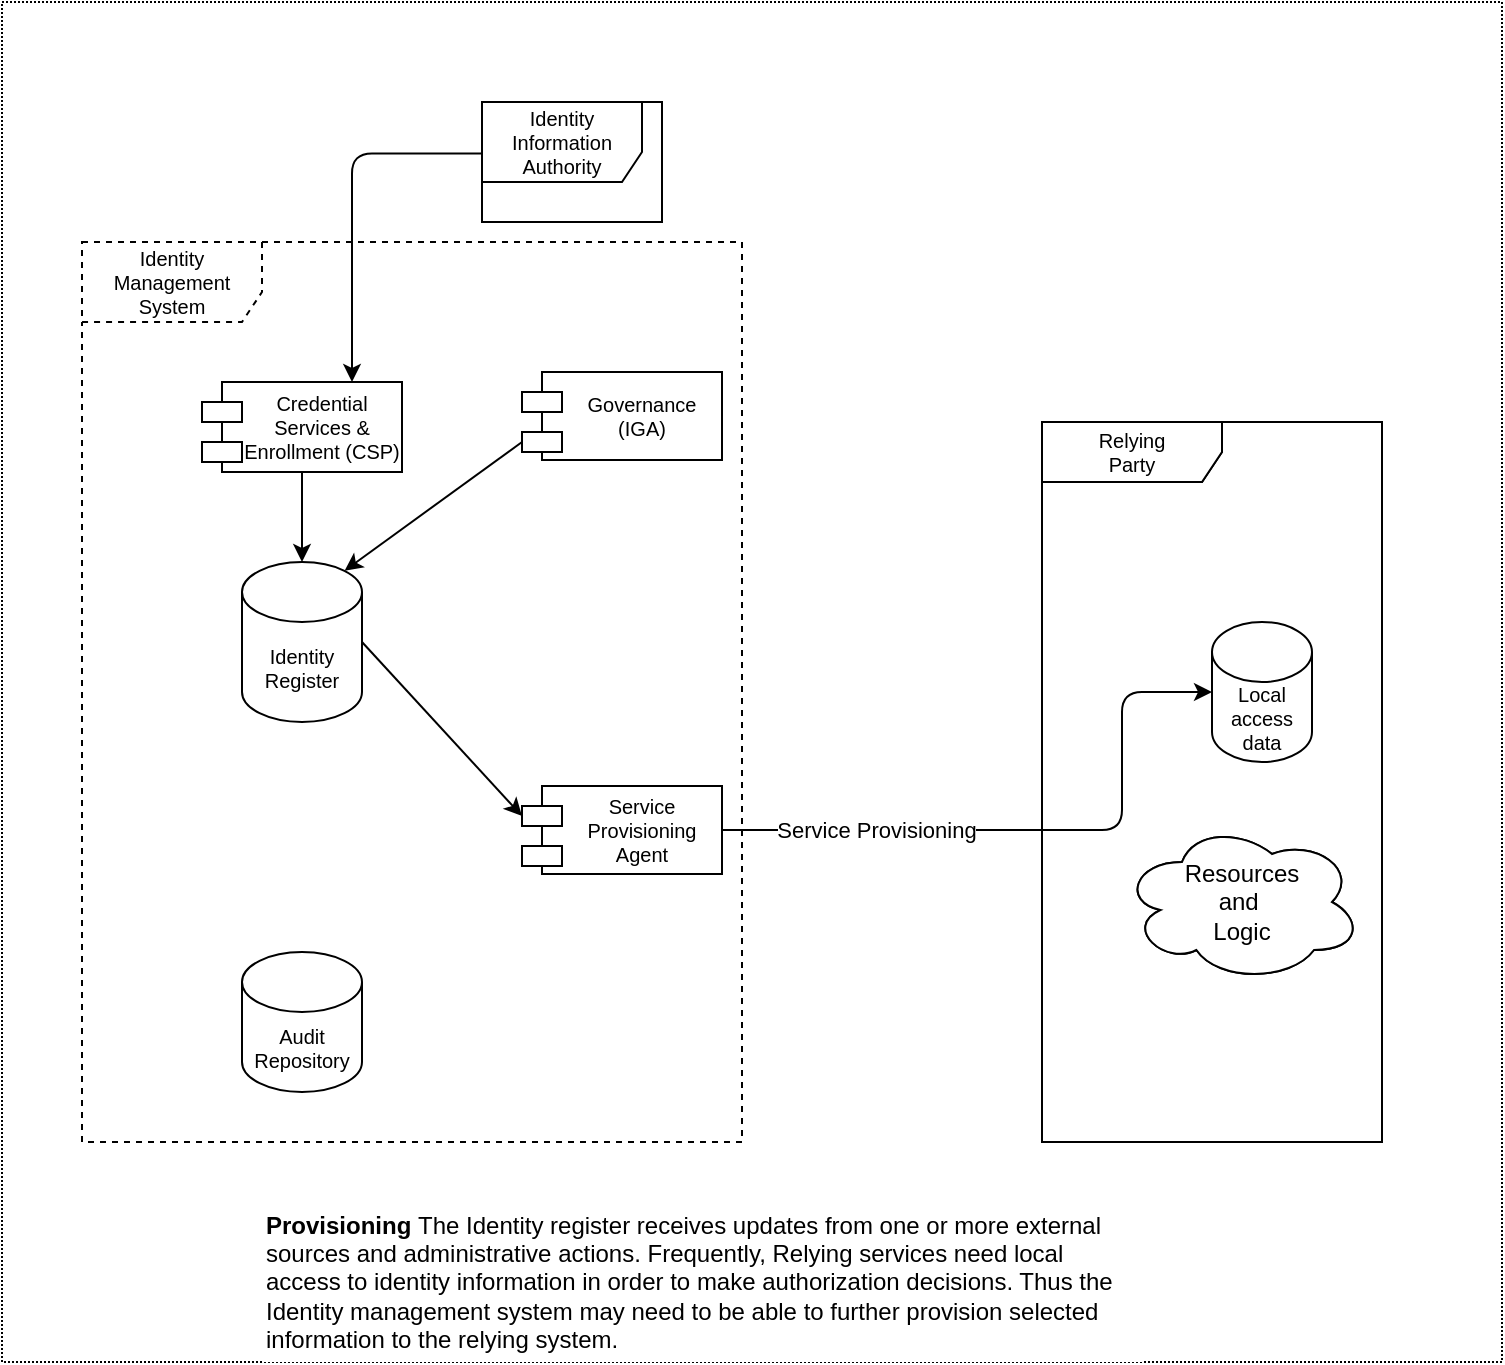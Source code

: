 <mxfile version="14.6.13" type="device"><diagram id="3MxPBEOFXovgiWnQYSQU" name="Page-1"><mxGraphModel dx="1106" dy="997" grid="1" gridSize="10" guides="1" tooltips="1" connect="1" arrows="1" fold="1" page="1" pageScale="1" pageWidth="850" pageHeight="1100" math="0" shadow="0"><root><mxCell id="0"/><mxCell id="H_V7B7Z-EGrKVJ_Lkc1i-1" value="border-large" parent="0"/><mxCell id="z5116HYtCAXQ4Vh0y6iY-52" value="" style="whiteSpace=wrap;html=1;dashed=1;dashPattern=1 1;fontSize=10;align=left;fillColor=none;" parent="H_V7B7Z-EGrKVJ_Lkc1i-1" vertex="1"><mxGeometry x="70" y="40" width="750" height="680" as="geometry"/></mxCell><mxCell id="H_V7B7Z-EGrKVJ_Lkc1i-4" value="Relying &lt;br style=&quot;font-size: 10px;&quot;&gt;Service" style="shape=umlFrame;whiteSpace=wrap;html=1;width=90;height=30;points=[[0,0.143],[0,0.286],[0,0.429],[0,0.572],[0,0.715],[0,0.858],[1,0.143],[1,0.286],[1,0.429],[1,0.572],[1,0.715],[1,0.858]];SnapToPoint=1;fontSize=10;" parent="H_V7B7Z-EGrKVJ_Lkc1i-1" vertex="1"><mxGeometry x="590" y="250" width="170" height="360" as="geometry"/></mxCell><mxCell id="H_V7B7Z-EGrKVJ_Lkc1i-8" value="border-small" parent="0" visible="0"/><mxCell id="H_V7B7Z-EGrKVJ_Lkc1i-9" value="" style="whiteSpace=wrap;html=1;dashed=1;dashPattern=1 1;fontSize=10;align=left;fillColor=none;" parent="H_V7B7Z-EGrKVJ_Lkc1i-8" vertex="1"><mxGeometry x="71" y="130" width="730" height="611" as="geometry"/></mxCell><mxCell id="z5116HYtCAXQ4Vh0y6iY-17" value="metadata-discovery" parent="0" visible="0"/><mxCell id="H_V7B7Z-EGrKVJ_Lkc1i-26" value="Metadata&#10;Mgmt" style="shape=module;align=left;spacingLeft=20;align=center;verticalAlign=middle;fontSize=10;" parent="z5116HYtCAXQ4Vh0y6iY-17" vertex="1"><mxGeometry x="331" y="278" width="100" height="44" as="geometry"/></mxCell><mxCell id="H_V7B7Z-EGrKVJ_Lkc1i-27" value="Discovery&#10;services" style="shape=module;align=left;spacingLeft=20;align=center;verticalAlign=middle;fontSize=10;" parent="z5116HYtCAXQ4Vh0y6iY-17" vertex="1"><mxGeometry x="331" y="330" width="100" height="44" as="geometry"/></mxCell><mxCell id="RwWVnudJju2Ek-YSJpPt-9" value="&lt;b&gt;Metadata and discovery&lt;/b&gt;&amp;nbsp;these two functions are involved with mutual recognition of the Identity Management System and Relying Service." style="text;html=1;strokeColor=none;align=left;verticalAlign=middle;whiteSpace=wrap;fillColor=#ffffff;" parent="z5116HYtCAXQ4Vh0y6iY-17" vertex="1"><mxGeometry x="200" y="640" width="440" height="70" as="geometry"/></mxCell><mxCell id="z5116HYtCAXQ4Vh0y6iY-35" value="authz" parent="0" visible="0"/><mxCell id="z5116HYtCAXQ4Vh0y6iY-34" value="&lt;b&gt;Authorization models vary &lt;/b&gt;Some relying services, perhaps most, perform authorization tasks internally.&amp;nbsp; The local nature of the protected resources often makes this appealing.&amp;nbsp; Sometimes authorization is a shared resource for many relying services.&amp;nbsp; Frequently user attributes help determine access." style="text;html=1;strokeColor=none;align=left;verticalAlign=middle;whiteSpace=wrap;fillColor=#ffffff;" parent="z5116HYtCAXQ4Vh0y6iY-35" vertex="1"><mxGeometry x="200" y="640" width="440" height="80" as="geometry"/></mxCell><mxCell id="z5116HYtCAXQ4Vh0y6iY-22" value="Attribute&#10;Provider" style="shape=module;align=left;spacingLeft=20;align=center;verticalAlign=middle;fontSize=10;" parent="z5116HYtCAXQ4Vh0y6iY-35" vertex="1"><mxGeometry x="330" y="538" width="100" height="44" as="geometry"/></mxCell><mxCell id="z5116HYtCAXQ4Vh0y6iY-47" value="AuthZ" style="edgeStyle=elbowEdgeStyle;orthogonalLoop=1;jettySize=auto;elbow=vertical;html=1;fontSize=10;startArrow=none;startFill=0;endArrow=classic;endFill=1;entryX=1;entryY=0.5;entryDx=0;entryDy=0;exitX=0.88;exitY=0.25;exitDx=0;exitDy=0;exitPerimeter=0;" parent="z5116HYtCAXQ4Vh0y6iY-35" source="H_V7B7Z-EGrKVJ_Lkc1i-5" target="z5116HYtCAXQ4Vh0y6iY-53" edge="1"><mxGeometry relative="1" as="geometry"><Array as="points"><mxPoint x="770" y="380"/><mxPoint x="760" y="430"/><mxPoint x="770" y="360"/><mxPoint x="620" y="380"/><mxPoint x="630" y="410"/></Array></mxGeometry></mxCell><mxCell id="z5116HYtCAXQ4Vh0y6iY-46" value="AuthZ" style="edgeStyle=elbowEdgeStyle;orthogonalLoop=1;jettySize=auto;elbow=vertical;html=1;fontSize=10;startArrow=none;startFill=0;endArrow=classic;endFill=1;exitX=0.96;exitY=0.7;exitDx=0;exitDy=0;exitPerimeter=0;" parent="z5116HYtCAXQ4Vh0y6iY-35" source="_F1U_A68lDV-_akAKqqP-34" target="z5116HYtCAXQ4Vh0y6iY-30" edge="1"><mxGeometry relative="1" as="geometry"><Array as="points"><mxPoint x="790" y="370"/><mxPoint x="780" y="280"/><mxPoint x="710" y="240"/></Array></mxGeometry></mxCell><mxCell id="H_V7B7Z-EGrKVJ_Lkc1i-13" value="Local access&lt;br&gt;data" style="shape=cylinder3;whiteSpace=wrap;html=1;boundedLbl=1;backgroundOutline=1;size=15;fontSize=10;" parent="z5116HYtCAXQ4Vh0y6iY-35" vertex="1"><mxGeometry x="675" y="350" width="50" height="70" as="geometry"/></mxCell><mxCell id="z5116HYtCAXQ4Vh0y6iY-53" value="Local &#10;authorization" style="shape=module;align=left;spacingLeft=20;align=center;verticalAlign=middle;fontSize=10;" parent="z5116HYtCAXQ4Vh0y6iY-35" vertex="1"><mxGeometry x="640" y="300" width="100" height="44" as="geometry"/></mxCell><mxCell id="z5116HYtCAXQ4Vh0y6iY-30" value="Shared authorization" style="shape=umlFrame;whiteSpace=wrap;html=1;width=80;height=30;points=[[0,0.143],[0,0.286],[0,0.429],[0,0.572],[0,0.715],[0,0.858],[1,0.143],[1,0.286],[1,0.429],[1,0.572],[1,0.715],[1,0.858]];SnapToPoint=1;fontSize=10;" parent="z5116HYtCAXQ4Vh0y6iY-35" vertex="1"><mxGeometry x="640" y="90" width="110" height="50" as="geometry"/></mxCell><mxCell id="z5116HYtCAXQ4Vh0y6iY-37" value="governance" parent="0"/><mxCell id="z5116HYtCAXQ4Vh0y6iY-38" value="&lt;b&gt;Access Governance &lt;/b&gt;provides oversight and control over access rights implemented in many Local authorization systems and, sometimes, in Shared authorization systems.&amp;nbsp; Both of these may rely on user attributes such as groups or roles stored in an Identity Register." style="text;html=1;strokeColor=none;align=left;verticalAlign=middle;whiteSpace=wrap;fillColor=#ffffff;" parent="z5116HYtCAXQ4Vh0y6iY-37" vertex="1"><mxGeometry x="200" y="640" width="440" height="80" as="geometry"/></mxCell><mxCell id="z5116HYtCAXQ4Vh0y6iY-51" value="" style="edgeStyle=orthogonalEdgeStyle;orthogonalLoop=1;jettySize=auto;elbow=vertical;html=1;fontSize=10;startArrow=none;startFill=0;endArrow=classic;endFill=1;entryX=0.491;entryY=1.02;entryDx=0;entryDy=0;exitX=0.5;exitY=0;exitDx=0;exitDy=0;entryPerimeter=0;" parent="z5116HYtCAXQ4Vh0y6iY-37" source="W0rQ0OjaqJPU6MAITJtN-3" target="z5116HYtCAXQ4Vh0y6iY-30" edge="1"><mxGeometry relative="1" as="geometry"><mxPoint x="450" y="181.5" as="sourcePoint"/><mxPoint x="650" y="357.2" as="targetPoint"/></mxGeometry></mxCell><mxCell id="z5116HYtCAXQ4Vh0y6iY-50" value="" style="edgeStyle=orthogonalEdgeStyle;orthogonalLoop=1;jettySize=auto;elbow=vertical;html=1;fontSize=10;startArrow=none;startFill=0;endArrow=classic;endFill=1;entryX=0.75;entryY=0;entryDx=0;entryDy=0;exitX=0.75;exitY=0;exitDx=0;exitDy=0;" parent="z5116HYtCAXQ4Vh0y6iY-37" source="W0rQ0OjaqJPU6MAITJtN-3" target="z5116HYtCAXQ4Vh0y6iY-53" edge="1"><mxGeometry relative="1" as="geometry"><mxPoint x="570" y="170" as="sourcePoint"/><mxPoint x="550" y="340" as="targetPoint"/><Array as="points"/></mxGeometry></mxCell><mxCell id="W0rQ0OjaqJPU6MAITJtN-3" value="Governance&#10;(IGA)" style="shape=module;align=left;spacingLeft=20;align=center;verticalAlign=middle;fontSize=10;" parent="z5116HYtCAXQ4Vh0y6iY-37" vertex="1"><mxGeometry x="330" y="225" width="100" height="44" as="geometry"/></mxCell><mxCell id="z5116HYtCAXQ4Vh0y6iY-23" value="authN-session" parent="0" visible="0"/><mxCell id="z5116HYtCAXQ4Vh0y6iY-21" value="AuthN /&#10;Assertion" style="shape=module;align=left;spacingLeft=20;align=center;verticalAlign=middle;fontSize=10;" parent="z5116HYtCAXQ4Vh0y6iY-23" vertex="1"><mxGeometry x="330" y="485" width="100" height="44" as="geometry"/></mxCell><mxCell id="z5116HYtCAXQ4Vh0y6iY-25" value="Session&#10;Mgmt" style="shape=module;align=left;spacingLeft=20;align=center;verticalAlign=middle;fontSize=10;" parent="z5116HYtCAXQ4Vh0y6iY-23" vertex="1"><mxGeometry x="330" y="381" width="100" height="44" as="geometry"/></mxCell><mxCell id="H_V7B7Z-EGrKVJ_Lkc1i-11" value="" style="endArrow=classic;html=1;fontSize=10;exitX=1;exitY=0.5;exitDx=0;exitDy=0;entryX=0;entryY=0;entryDx=0;entryDy=15;entryPerimeter=0;exitPerimeter=0;" parent="z5116HYtCAXQ4Vh0y6iY-23" source="z5116HYtCAXQ4Vh0y6iY-2" target="z5116HYtCAXQ4Vh0y6iY-21" edge="1"><mxGeometry width="50" height="50" relative="1" as="geometry"><mxPoint x="270" y="380" as="sourcePoint"/><mxPoint x="350" y="442" as="targetPoint"/></mxGeometry></mxCell><mxCell id="z5116HYtCAXQ4Vh0y6iY-40" value="&lt;b&gt;Authentication and Sessions &lt;/b&gt;There are many authentication scenarios, but all of them require Identity Register to play a part.&amp;nbsp; Since it initiates the session, some implementations also use the Identity Management System to monitor or participate if the full session lifecycle with the Relying services." style="text;html=1;strokeColor=none;align=left;verticalAlign=middle;whiteSpace=wrap;fillColor=#ffffff;noLabel=0;" parent="z5116HYtCAXQ4Vh0y6iY-23" vertex="1"><mxGeometry x="200" y="640" width="440" height="70" as="geometry"/></mxCell><mxCell id="H_V7B7Z-EGrKVJ_Lkc1i-25" value="risk-context" parent="0" visible="0"/><mxCell id="H_V7B7Z-EGrKVJ_Lkc1i-20" value="Risk context" style="shape=umlFrame;whiteSpace=wrap;html=1;width=80;height=30;points=[[0,0.143],[0,0.286],[0,0.429],[0,0.572],[0,0.715],[0,0.858],[1,0.143],[1,0.286],[1,0.429],[1,0.572],[1,0.715],[1,0.858]];SnapToPoint=1;fontSize=10;" parent="H_V7B7Z-EGrKVJ_Lkc1i-25" vertex="1"><mxGeometry x="110" y="90" width="90" height="60" as="geometry"/></mxCell><mxCell id="H_V7B7Z-EGrKVJ_Lkc1i-28" value="&lt;b&gt;Risk Context &lt;/b&gt;It is possible to use external risk information in authentication decisions.&amp;nbsp; For instance, if a stolen password is found on the dark web, don't allow login." style="text;html=1;strokeColor=none;align=left;verticalAlign=middle;whiteSpace=wrap;fillColor=#ffffff;" parent="H_V7B7Z-EGrKVJ_Lkc1i-25" vertex="1"><mxGeometry x="200" y="640" width="440" height="70" as="geometry"/></mxCell><mxCell id="z5116HYtCAXQ4Vh0y6iY-29" value="provisioning" parent="0"/><mxCell id="z5116HYtCAXQ4Vh0y6iY-19" value="Service&#10;Provisioning&#10;Agent" style="shape=module;align=left;spacingLeft=20;align=center;verticalAlign=middle;fontSize=10;" parent="z5116HYtCAXQ4Vh0y6iY-29" vertex="1"><mxGeometry x="330" y="432" width="100" height="44" as="geometry"/></mxCell><mxCell id="z5116HYtCAXQ4Vh0y6iY-39" value="&lt;b&gt;Provisioning &lt;/b&gt;The Identity register receives updates from one or more external sources and administrative actions. Frequently, Relying services need local access to identity information in order to make authorization decisions. Thus the Identity management system may need to be able to further provision selected information to the relying system.&amp;nbsp;&amp;nbsp;" style="text;html=1;strokeColor=none;align=left;verticalAlign=middle;whiteSpace=wrap;fillColor=#ffffff;" parent="z5116HYtCAXQ4Vh0y6iY-29" vertex="1"><mxGeometry x="200" y="640" width="440" height="80" as="geometry"/></mxCell><mxCell id="RwWVnudJju2Ek-YSJpPt-1" value="Identity Information Authority" style="shape=umlFrame;whiteSpace=wrap;html=1;width=80;height=40;points=[[0,0.143],[0,0.286],[0,0.429],[0,0.572],[0,0.715],[0,0.858],[1,0.143],[1,0.286],[1,0.429],[1,0.572],[1,0.715],[1,0.858]];SnapToPoint=1;fontSize=10;" parent="z5116HYtCAXQ4Vh0y6iY-29" vertex="1"><mxGeometry x="310" y="90" width="90" height="60" as="geometry"/></mxCell><mxCell id="RwWVnudJju2Ek-YSJpPt-4" value="Local access&lt;br&gt;data" style="shape=cylinder3;whiteSpace=wrap;html=1;boundedLbl=1;backgroundOutline=1;size=15;fontSize=10;" parent="z5116HYtCAXQ4Vh0y6iY-29" vertex="1"><mxGeometry x="675" y="350" width="50" height="70" as="geometry"/></mxCell><mxCell id="W0rQ0OjaqJPU6MAITJtN-1" value="enrolment" parent="0"/><mxCell id="z5116HYtCAXQ4Vh0y6iY-12" value="Credential&#10;Services &amp;&#10;Enrollment (CSP)" style="shape=module;align=left;spacingLeft=20;align=center;verticalAlign=middle;fontSize=10;" parent="W0rQ0OjaqJPU6MAITJtN-1" vertex="1"><mxGeometry x="170" y="230" width="100" height="45" as="geometry"/></mxCell><mxCell id="z5116HYtCAXQ4Vh0y6iY-11" value="dependency" parent="0" visible="0"/><mxCell id="z5116HYtCAXQ4Vh0y6iY-10" value="" style="endArrow=classic;dashed=1;html=1;endFill=1;entryX=1;entryY=0.429;entryDx=0;entryDy=0;exitX=0;exitY=0.429;exitDx=0;exitDy=0;" parent="z5116HYtCAXQ4Vh0y6iY-11" source="_F1U_A68lDV-_akAKqqP-2" target="_F1U_A68lDV-_akAKqqP-1" edge="1"><mxGeometry width="50" height="50" relative="1" as="geometry"><mxPoint x="500" y="300" as="sourcePoint"/><mxPoint x="540" y="210" as="targetPoint"/></mxGeometry></mxCell><mxCell id="z5116HYtCAXQ4Vh0y6iY-16" value="&lt;b&gt;Basic Component Dependencies&amp;nbsp;&lt;/b&gt;the identity management system supports multiple relying parties.&amp;nbsp; The core components of the IMS are shown.&amp;nbsp; The dotted arrowed lines show dependencies." style="text;html=1;align=left;verticalAlign=middle;whiteSpace=wrap;fillColor=#ffffff;" parent="z5116HYtCAXQ4Vh0y6iY-11" vertex="1"><mxGeometry x="200" y="640" width="440" height="80" as="geometry"/></mxCell><mxCell id="1" value="background" parent="0"/><mxCell id="_F1U_A68lDV-_akAKqqP-2" value="Relying &lt;br style=&quot;font-size: 10px&quot;&gt;Party" style="shape=umlFrame;whiteSpace=wrap;html=1;width=90;height=30;points=[[0,0.143],[0,0.286],[0,0.429],[0,0.572],[0,0.715],[0,0.858],[1,0.143],[1,0.286],[1,0.429],[1,0.572],[1,0.715],[1,0.858]];SnapToPoint=1;fontSize=10;" parent="1" vertex="1"><mxGeometry x="590" y="250" width="170" height="360" as="geometry"/></mxCell><mxCell id="_F1U_A68lDV-_akAKqqP-34" value="Resources&lt;br&gt;and&amp;nbsp;&lt;br&gt;Logic" style="ellipse;shape=cloud;whiteSpace=wrap;html=1;" parent="1" vertex="1"><mxGeometry x="630" y="450" width="120" height="80" as="geometry"/></mxCell><mxCell id="z5116HYtCAXQ4Vh0y6iY-2" value="Identity&lt;br style=&quot;padding: 0px; margin: 0px; font-size: 10px;&quot;&gt;Register" style="shape=cylinder3;whiteSpace=wrap;html=1;boundedLbl=1;backgroundOutline=1;size=15;fontSize=10;" parent="1" vertex="1"><mxGeometry x="190" y="320" width="60" height="80" as="geometry"/></mxCell><mxCell id="z5116HYtCAXQ4Vh0y6iY-3" value="&lt;span style=&quot;font-size: 10px;&quot;&gt;Audit&lt;/span&gt;&lt;br style=&quot;padding: 0px; margin: 0px; font-size: 10px;&quot;&gt;&lt;span style=&quot;font-size: 10px;&quot;&gt;Repository&lt;/span&gt;" style="shape=cylinder3;whiteSpace=wrap;html=1;boundedLbl=1;backgroundOutline=1;size=15;fontSize=10;" parent="1" vertex="1"><mxGeometry x="190" y="515" width="60" height="70" as="geometry"/></mxCell><mxCell id="H_V7B7Z-EGrKVJ_Lkc1i-10" value="" style="endArrow=classic;html=1;fontSize=10;exitX=1;exitY=0.5;exitDx=0;exitDy=0;entryX=0;entryY=0;entryDx=0;entryDy=15;entryPerimeter=0;exitPerimeter=0;" parent="1" source="z5116HYtCAXQ4Vh0y6iY-2" target="z5116HYtCAXQ4Vh0y6iY-22" edge="1"><mxGeometry width="50" height="50" relative="1" as="geometry"><mxPoint x="270" y="380" as="sourcePoint"/><mxPoint x="350" y="442" as="targetPoint"/></mxGeometry></mxCell><mxCell id="z5116HYtCAXQ4Vh0y6iY-42" value="" style="endArrow=classic;html=1;fontSize=10;exitX=0.5;exitY=1;exitDx=0;exitDy=0;entryX=0.5;entryY=0;entryDx=0;entryDy=0;entryPerimeter=0;" parent="1" source="z5116HYtCAXQ4Vh0y6iY-12" target="z5116HYtCAXQ4Vh0y6iY-2" edge="1"><mxGeometry width="50" height="50" relative="1" as="geometry"><mxPoint x="270" y="185" as="sourcePoint"/><mxPoint x="270" y="270" as="targetPoint"/></mxGeometry></mxCell><mxCell id="z5116HYtCAXQ4Vh0y6iY-44" value="" style="endArrow=classic;html=1;fontSize=10;exitX=1;exitY=0.5;exitDx=0;exitDy=0;entryX=0;entryY=0;entryDx=0;entryDy=15;entryPerimeter=0;exitPerimeter=0;" parent="1" source="z5116HYtCAXQ4Vh0y6iY-2" target="z5116HYtCAXQ4Vh0y6iY-19" edge="1"><mxGeometry width="50" height="50" relative="1" as="geometry"><mxPoint x="270" y="315" as="sourcePoint"/><mxPoint x="261.3" y="344.35" as="targetPoint"/></mxGeometry></mxCell><mxCell id="z5116HYtCAXQ4Vh0y6iY-26" value="" style="endArrow=classic;startArrow=classic;html=1;exitX=1;exitY=0.5;exitDx=0;exitDy=0;entryX=0;entryY=0.429;entryDx=0;entryDy=0;" parent="1" source="z5116HYtCAXQ4Vh0y6iY-25" target="_F1U_A68lDV-_akAKqqP-2" edge="1"><mxGeometry width="50" height="50" relative="1" as="geometry"><mxPoint x="470" y="100" as="sourcePoint"/><mxPoint x="630" y="101.92" as="targetPoint"/></mxGeometry></mxCell><mxCell id="z5116HYtCAXQ4Vh0y6iY-27" value="Session Mgmt" style="edgeLabel;html=1;align=center;verticalAlign=middle;resizable=0;points=[];" parent="z5116HYtCAXQ4Vh0y6iY-26" vertex="1" connectable="0"><mxGeometry x="-0.28" relative="1" as="geometry"><mxPoint x="26" as="offset"/></mxGeometry></mxCell><mxCell id="_F1U_A68lDV-_akAKqqP-15" value="" style="endArrow=classic;startArrow=classic;html=1;exitX=1;exitY=0.5;exitDx=0;exitDy=0;entryX=0;entryY=0.715;entryDx=0;entryDy=0;" parent="1" source="z5116HYtCAXQ4Vh0y6iY-21" target="_F1U_A68lDV-_akAKqqP-2" edge="1"><mxGeometry width="50" height="50" relative="1" as="geometry"><mxPoint x="480" y="510" as="sourcePoint"/><mxPoint x="630" y="510" as="targetPoint"/></mxGeometry></mxCell><mxCell id="_F1U_A68lDV-_akAKqqP-16" value="AuthN Delegation" style="edgeLabel;html=1;align=center;verticalAlign=middle;resizable=0;points=[];" parent="_F1U_A68lDV-_akAKqqP-15" vertex="1" connectable="0"><mxGeometry x="-0.027" y="1" relative="1" as="geometry"><mxPoint as="offset"/></mxGeometry></mxCell><mxCell id="_F1U_A68lDV-_akAKqqP-17" value="" style="endArrow=classic;startArrow=none;html=1;exitX=1;exitY=0.5;exitDx=0;exitDy=0;entryX=0;entryY=0.858;entryDx=0;entryDy=0;startFill=0;" parent="1" source="z5116HYtCAXQ4Vh0y6iY-22" target="_F1U_A68lDV-_akAKqqP-2" edge="1"><mxGeometry width="50" height="50" relative="1" as="geometry"><mxPoint x="430" y="640" as="sourcePoint"/><mxPoint x="580" y="640" as="targetPoint"/></mxGeometry></mxCell><mxCell id="_F1U_A68lDV-_akAKqqP-18" value="Attribute Query" style="edgeLabel;html=1;align=center;verticalAlign=middle;resizable=0;points=[];" parent="_F1U_A68lDV-_akAKqqP-17" vertex="1" connectable="0"><mxGeometry x="-0.027" y="1" relative="1" as="geometry"><mxPoint as="offset"/></mxGeometry></mxCell><mxCell id="H_V7B7Z-EGrKVJ_Lkc1i-21" style="edgeStyle=orthogonalEdgeStyle;orthogonalLoop=1;jettySize=auto;html=1;entryX=0.5;entryY=0;entryDx=0;entryDy=0;startArrow=classic;startFill=1;endArrow=classic;endFill=1;exitX=1;exitY=0.572;exitDx=0;exitDy=0;" parent="1" source="H_V7B7Z-EGrKVJ_Lkc1i-20" target="z5116HYtCAXQ4Vh0y6iY-12" edge="1"><mxGeometry relative="1" as="geometry"><mxPoint x="130" y="170" as="sourcePoint"/></mxGeometry></mxCell><mxCell id="H_V7B7Z-EGrKVJ_Lkc1i-23" value="context &lt;br&gt;signals" style="edgeLabel;html=1;align=center;verticalAlign=middle;resizable=0;points=[];" parent="H_V7B7Z-EGrKVJ_Lkc1i-21" vertex="1" connectable="0"><mxGeometry x="0.249" y="1" relative="1" as="geometry"><mxPoint x="-13" y="-114" as="offset"/></mxGeometry></mxCell><mxCell id="H_V7B7Z-EGrKVJ_Lkc1i-16" value="" style="endArrow=classic;startArrow=classic;html=1;exitX=1;exitY=0.5;exitDx=0;exitDy=0;entryX=0;entryY=0.143;entryDx=0;entryDy=0;startFill=1;" parent="1" source="H_V7B7Z-EGrKVJ_Lkc1i-26" target="_F1U_A68lDV-_akAKqqP-2" edge="1"><mxGeometry width="50" height="50" relative="1" as="geometry"><mxPoint x="430" y="281.12" as="sourcePoint"/><mxPoint x="590" y="280.0" as="targetPoint"/></mxGeometry></mxCell><mxCell id="H_V7B7Z-EGrKVJ_Lkc1i-17" value="Set up trust&amp;nbsp;" style="edgeLabel;html=1;align=center;verticalAlign=middle;resizable=0;points=[];" parent="H_V7B7Z-EGrKVJ_Lkc1i-16" vertex="1" connectable="0"><mxGeometry x="-0.027" y="1" relative="1" as="geometry"><mxPoint x="-1" as="offset"/></mxGeometry></mxCell><mxCell id="H_V7B7Z-EGrKVJ_Lkc1i-14" value="" style="endArrow=none;startArrow=classic;html=1;exitX=1;exitY=0.5;exitDx=0;exitDy=0;entryX=0;entryY=0.286;entryDx=0;entryDy=0;startFill=1;endFill=0;" parent="1" source="H_V7B7Z-EGrKVJ_Lkc1i-27" target="_F1U_A68lDV-_akAKqqP-2" edge="1"><mxGeometry width="50" height="50" relative="1" as="geometry"><mxPoint x="431" y="345" as="sourcePoint"/><mxPoint x="590" y="352.96" as="targetPoint"/></mxGeometry></mxCell><mxCell id="H_V7B7Z-EGrKVJ_Lkc1i-15" value="Find&amp;nbsp;" style="edgeLabel;html=1;align=center;verticalAlign=middle;resizable=0;points=[];" parent="H_V7B7Z-EGrKVJ_Lkc1i-14" vertex="1" connectable="0"><mxGeometry x="-0.027" y="1" relative="1" as="geometry"><mxPoint as="offset"/></mxGeometry></mxCell><mxCell id="RwWVnudJju2Ek-YSJpPt-2" style="edgeStyle=orthogonalEdgeStyle;orthogonalLoop=1;jettySize=auto;html=1;exitX=0;exitY=0.429;exitDx=0;exitDy=0;entryX=0.75;entryY=0;entryDx=0;entryDy=0;" parent="1" source="RwWVnudJju2Ek-YSJpPt-1" target="z5116HYtCAXQ4Vh0y6iY-12" edge="1"><mxGeometry relative="1" as="geometry"/></mxCell><mxCell id="RwWVnudJju2Ek-YSJpPt-3" value="" style="endArrow=classic;html=1;fontSize=10;exitX=1;exitY=0.5;exitDx=0;exitDy=0;entryX=0;entryY=0;entryDx=0;entryDy=15;entryPerimeter=0;exitPerimeter=0;" parent="1" source="z5116HYtCAXQ4Vh0y6iY-2" target="z5116HYtCAXQ4Vh0y6iY-25" edge="1"><mxGeometry width="50" height="50" relative="1" as="geometry"><mxPoint x="260" y="370" as="sourcePoint"/><mxPoint x="340" y="510" as="targetPoint"/></mxGeometry></mxCell><mxCell id="RwWVnudJju2Ek-YSJpPt-7" value="Service Provisioning" style="edgeStyle=orthogonalEdgeStyle;orthogonalLoop=1;jettySize=auto;html=1;exitX=1;exitY=0.5;exitDx=0;exitDy=0;entryX=0;entryY=0.5;entryDx=0;entryDy=0;entryPerimeter=0;" parent="1" source="z5116HYtCAXQ4Vh0y6iY-19" target="RwWVnudJju2Ek-YSJpPt-4" edge="1"><mxGeometry x="-0.514" relative="1" as="geometry"><Array as="points"><mxPoint x="630" y="454"/><mxPoint x="630" y="385"/></Array><mxPoint as="offset"/></mxGeometry></mxCell><mxCell id="H_V7B7Z-EGrKVJ_Lkc1i-5" value="Resources&lt;br&gt;and&amp;nbsp;&lt;br&gt;Logic" style="ellipse;shape=cloud;whiteSpace=wrap;html=1;" parent="1" vertex="1"><mxGeometry x="630" y="450" width="120" height="80" as="geometry"/></mxCell><mxCell id="PJ-zFq2naD2oDvwDyIHh-1" style="edgeStyle=orthogonalEdgeStyle;orthogonalLoop=1;jettySize=auto;html=1;exitX=0.478;exitY=-0.012;exitDx=0;exitDy=0;entryX=0.455;entryY=0;entryDx=0;entryDy=0;startArrow=classic;startFill=1;endArrow=classic;endFill=1;exitPerimeter=0;entryPerimeter=0;" parent="1" source="H_V7B7Z-EGrKVJ_Lkc1i-20" target="z5116HYtCAXQ4Vh0y6iY-30" edge="1"><mxGeometry relative="1" as="geometry"><mxPoint x="210" y="228.64" as="sourcePoint"/><mxPoint x="252" y="273" as="targetPoint"/></mxGeometry></mxCell><mxCell id="PJ-zFq2naD2oDvwDyIHh-3" style="edgeStyle=orthogonalEdgeStyle;orthogonalLoop=1;jettySize=auto;html=1;exitX=0;exitY=0.572;exitDx=0;exitDy=0;entryX=0;entryY=0;entryDx=0;entryDy=45;startArrow=classic;startFill=1;endArrow=classic;endFill=1;entryPerimeter=0;" parent="1" source="H_V7B7Z-EGrKVJ_Lkc1i-20" target="z5116HYtCAXQ4Vh0y6iY-3" edge="1"><mxGeometry relative="1" as="geometry"><mxPoint x="210" y="182.88" as="sourcePoint"/><mxPoint x="650" y="121.45" as="targetPoint"/></mxGeometry></mxCell><mxCell id="W0rQ0OjaqJPU6MAITJtN-33" value="" style="endArrow=classic;html=1;fontSize=10;exitX=0;exitY=0;exitDx=0;exitDy=35;entryX=0.855;entryY=0;entryDx=0;entryDy=4.35;entryPerimeter=0;exitPerimeter=0;" parent="1" source="W0rQ0OjaqJPU6MAITJtN-3" target="z5116HYtCAXQ4Vh0y6iY-2" edge="1"><mxGeometry width="50" height="50" relative="1" as="geometry"><mxPoint x="230" y="285" as="sourcePoint"/><mxPoint x="230" y="330" as="targetPoint"/></mxGeometry></mxCell><mxCell id="_F1U_A68lDV-_akAKqqP-1" value="Identity Management System" style="shape=umlFrame;whiteSpace=wrap;html=1;width=90;height=40;points=[[0,0.143],[0,0.286],[0,0.429],[0,0.572],[0,0.715],[0,0.858],[1,0.143],[1,0.286],[1,0.429],[1,0.572],[1,0.715],[1,0.858]];fontSize=10;dashed=1;" parent="1" vertex="1"><mxGeometry x="110" y="160" width="330" height="450" as="geometry"/></mxCell><mxCell id="W0rQ0OjaqJPU6MAITJtN-32" value="IMS" parent="0" visible="0"/></root></mxGraphModel></diagram></mxfile>